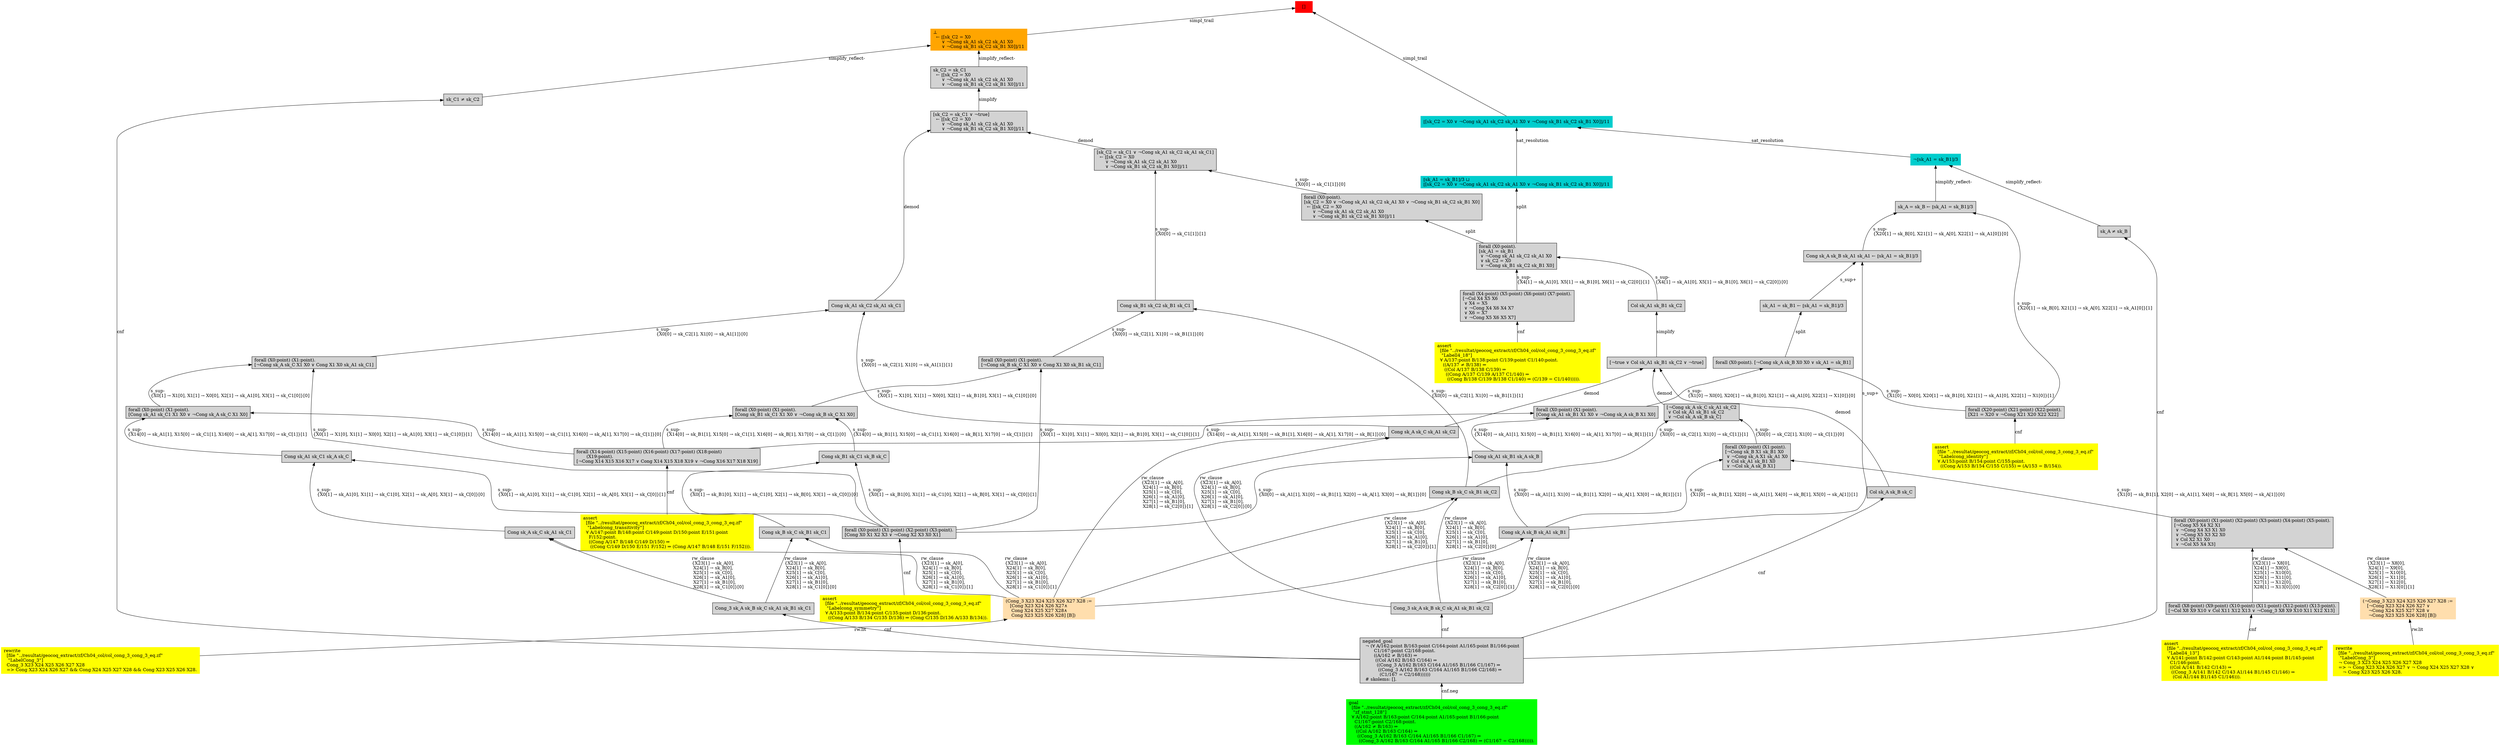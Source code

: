 digraph "unsat_graph" {
  vertex_0 [color=red, label="[]", shape=box, style=filled];
  vertex_0 -> vertex_1 [label="simpl_trail", dir="back"];
  vertex_1 [color=cyan3, shape=box, label="⟦[sk_C2 = X0 ∨ ¬Cong sk_A1 sk_C2 sk_A1 X0 ∨ ¬Cong sk_B1 sk_C2 sk_B1 X0]⟧/11\l", style=filled];
  vertex_1 -> vertex_2 [label="sat_resolution", dir="back"];
  vertex_2 [color=cyan3, shape=box, label="¬⟦sk_A1 = sk_B1⟧/3\l", style=filled];
  vertex_2 -> vertex_3 [label="simplify_reflect-", dir="back"];
  vertex_3 [shape=box, label="sk_A ≠ sk_B\l", style=filled];
  vertex_3 -> vertex_4 [label="cnf", dir="back"];
  vertex_4 [shape=box, label="negated_goal\l  ¬ (∀ A/162:point B/163:point C/164:point A1/165:point B1/166:point \l        C1/167:point C2/168:point.\l        ((A/162 ≠ B/163) ⇒\l         ((Col A/162 B/163 C/164) ⇒\l          ((Cong_3 A/162 B/163 C/164 A1/165 B1/166 C1/167) ⇒\l           ((Cong_3 A/162 B/163 C/164 A1/165 B1/166 C2/168) ⇒\l            (C1/167 = C2/168))))))\l  # skolems: [].\l", style=filled];
  vertex_4 -> vertex_5 [label="cnf.neg", dir="back"];
  vertex_5 [color=green, shape=box, label="goal\l  [file \"../resultat/geocoq_extract/zf/Ch04_col/col_cong_3_cong_3_eq.zf\" \l   \"zf_stmt_128\"]\l  ∀ A/162:point B/163:point C/164:point A1/165:point B1/166:point \l    C1/167:point C2/168:point.\l    ((A/162 ≠ B/163) ⇒\l     ((Col A/162 B/163 C/164) ⇒\l      ((Cong_3 A/162 B/163 C/164 A1/165 B1/166 C1/167) ⇒\l       ((Cong_3 A/162 B/163 C/164 A1/165 B1/166 C2/168) ⇒ (C1/167 = C2/168))))).\l", style=filled];
  vertex_2 -> vertex_6 [label="simplify_reflect-", dir="back"];
  vertex_6 [shape=box, label="sk_A = sk_B ← ⟦sk_A1 = sk_B1⟧/3\l", style=filled];
  vertex_6 -> vertex_7 [label="s_sup-\l\{X20[1] → sk_B[0], X21[1] → sk_A[0], X22[1] → sk_A1[0]\}[1]\l", dir="back"];
  vertex_7 [shape=box, label="forall (X20:point) (X21:point) (X22:point).\l[X21 = X20 ∨ ¬Cong X21 X20 X22 X22]\l", style=filled];
  vertex_7 -> vertex_8 [label="cnf", dir="back"];
  vertex_8 [color=yellow, shape=box, label="assert\l  [file \"../resultat/geocoq_extract/zf/Ch04_col/col_cong_3_cong_3_eq.zf\" \l   \"Labelcong_identity\"]\l  ∀ A/153:point B/154:point C/155:point.\l    ((Cong A/153 B/154 C/155 C/155) ⇒ (A/153 = B/154)).\l", style=filled];
  vertex_6 -> vertex_9 [label="s_sup-\l\{X20[1] → sk_B[0], X21[1] → sk_A[0], X22[1] → sk_A1[0]\}[0]\l", dir="back"];
  vertex_9 [shape=box, label="Cong sk_A sk_B sk_A1 sk_A1 ← ⟦sk_A1 = sk_B1⟧/3\l", style=filled];
  vertex_9 -> vertex_10 [label="s_sup+\l", dir="back"];
  vertex_10 [shape=box, label="Cong sk_A sk_B sk_A1 sk_B1\l", style=filled];
  vertex_10 -> vertex_11 [label="rw_clause\l\{X23[1] → sk_A[0], \l X24[1] → sk_B[0], \l X25[1] → sk_C[0], \l X26[1] → sk_A1[0], \l X27[1] → sk_B1[0], \l X28[1] → sk_C2[0]\}[1]\l", dir="back"];
  vertex_11 [color=navajowhite, shape=box, label="(Cong_3 X23 X24 X25 X26 X27 X28 :=\l   [Cong X23 X24 X26 X27∧\l    Cong X24 X25 X27 X28∧\l    Cong X23 X25 X26 X28] [B])\l", style=filled];
  vertex_11 -> vertex_12 [label="rw.lit", dir="back"];
  vertex_12 [color=yellow, shape=box, label="rewrite\l  [file \"../resultat/geocoq_extract/zf/Ch04_col/col_cong_3_cong_3_eq.zf\" \l   \"LabelCong_3\"]\l  Cong_3 X23 X24 X25 X26 X27 X28\l  =\> Cong X23 X24 X26 X27 && Cong X24 X25 X27 X28 && Cong X23 X25 X26 X28.\l", style=filled];
  vertex_10 -> vertex_13 [label="rw_clause\l\{X23[1] → sk_A[0], \l X24[1] → sk_B[0], \l X25[1] → sk_C[0], \l X26[1] → sk_A1[0], \l X27[1] → sk_B1[0], \l X28[1] → sk_C2[0]\}[0]\l", dir="back"];
  vertex_13 [shape=box, label="Cong_3 sk_A sk_B sk_C sk_A1 sk_B1 sk_C2\l", style=filled];
  vertex_13 -> vertex_4 [label="cnf", dir="back"];
  vertex_9 -> vertex_14 [label="s_sup+\l", dir="back"];
  vertex_14 [shape=box, label="sk_A1 = sk_B1 ← ⟦sk_A1 = sk_B1⟧/3\l", style=filled];
  vertex_14 -> vertex_15 [label="split", dir="back"];
  vertex_15 [shape=box, label="forall (X0:point). [¬Cong sk_A sk_B X0 X0 ∨ sk_A1 = sk_B1]\l", style=filled];
  vertex_15 -> vertex_7 [label="s_sup-\l\{X1[0] → X0[0], X20[1] → sk_B1[0], X21[1] → sk_A1[0], X22[1] → X1[0]\}[1]\l", dir="back"];
  vertex_15 -> vertex_16 [label="s_sup-\l\{X1[0] → X0[0], X20[1] → sk_B1[0], X21[1] → sk_A1[0], X22[1] → X1[0]\}[0]\l", dir="back"];
  vertex_16 [shape=box, label="forall (X0:point) (X1:point).\l[Cong sk_A1 sk_B1 X1 X0 ∨ ¬Cong sk_A sk_B X1 X0]\l", style=filled];
  vertex_16 -> vertex_17 [label="s_sup-\l\{X14[0] → sk_A1[1], X15[0] → sk_B1[1], X16[0] → sk_A[1], X17[0] → sk_B[1]\}[0]\l", dir="back"];
  vertex_17 [shape=box, label="forall (X14:point) (X15:point) (X16:point) (X17:point) (X18:point) \l       (X19:point).\l[¬Cong X14 X15 X16 X17 ∨ Cong X14 X15 X18 X19 ∨ ¬Cong X16 X17 X18 X19]\l", style=filled];
  vertex_17 -> vertex_18 [label="cnf", dir="back"];
  vertex_18 [color=yellow, shape=box, label="assert\l  [file \"../resultat/geocoq_extract/zf/Ch04_col/col_cong_3_cong_3_eq.zf\" \l   \"Labelcong_transitivity\"]\l  ∀ A/147:point B/148:point C/149:point D/150:point E/151:point \l    F/152:point.\l    ((Cong A/147 B/148 C/149 D/150) ⇒\l     ((Cong C/149 D/150 E/151 F/152) ⇒ (Cong A/147 B/148 E/151 F/152))).\l", style=filled];
  vertex_16 -> vertex_19 [label="s_sup-\l\{X14[0] → sk_A1[1], X15[0] → sk_B1[1], X16[0] → sk_A[1], X17[0] → sk_B[1]\}[1]\l", dir="back"];
  vertex_19 [shape=box, label="Cong sk_A1 sk_B1 sk_A sk_B\l", style=filled];
  vertex_19 -> vertex_20 [label="s_sup-\l\{X0[0] → sk_A1[1], X1[0] → sk_B1[1], X2[0] → sk_A[1], X3[0] → sk_B[1]\}[0]\l", dir="back"];
  vertex_20 [shape=box, label="forall (X0:point) (X1:point) (X2:point) (X3:point).\l[Cong X0 X1 X2 X3 ∨ ¬Cong X2 X3 X0 X1]\l", style=filled];
  vertex_20 -> vertex_21 [label="cnf", dir="back"];
  vertex_21 [color=yellow, shape=box, label="assert\l  [file \"../resultat/geocoq_extract/zf/Ch04_col/col_cong_3_cong_3_eq.zf\" \l   \"Labelcong_symmetry\"]\l  ∀ A/133:point B/134:point C/135:point D/136:point.\l    ((Cong A/133 B/134 C/135 D/136) ⇒ (Cong C/135 D/136 A/133 B/134)).\l", style=filled];
  vertex_19 -> vertex_10 [label="s_sup-\l\{X0[0] → sk_A1[1], X1[0] → sk_B1[1], X2[0] → sk_A[1], X3[0] → sk_B[1]\}[1]\l", dir="back"];
  vertex_1 -> vertex_22 [label="sat_resolution", dir="back"];
  vertex_22 [color=cyan3, shape=box, label="⟦sk_A1 = sk_B1⟧/3 ⊔ \l⟦[sk_C2 = X0 ∨ ¬Cong sk_A1 sk_C2 sk_A1 X0 ∨ ¬Cong sk_B1 sk_C2 sk_B1 X0]⟧/11\l", style=filled];
  vertex_22 -> vertex_23 [label="split", dir="back"];
  vertex_23 [shape=box, label="forall (X0:point).\l[sk_A1 = sk_B1\l ∨ ¬Cong sk_A1 sk_C2 sk_A1 X0\l ∨ sk_C2 = X0\l ∨ ¬Cong sk_B1 sk_C2 sk_B1 X0]\l", style=filled];
  vertex_23 -> vertex_24 [label="s_sup-\l\{X4[1] → sk_A1[0], X5[1] → sk_B1[0], X6[1] → sk_C2[0]\}[1]\l", dir="back"];
  vertex_24 [shape=box, label="forall (X4:point) (X5:point) (X6:point) (X7:point).\l[¬Col X4 X5 X6\l ∨ X4 = X5\l ∨ ¬Cong X4 X6 X4 X7\l ∨ X6 = X7\l ∨ ¬Cong X5 X6 X5 X7]\l", style=filled];
  vertex_24 -> vertex_25 [label="cnf", dir="back"];
  vertex_25 [color=yellow, shape=box, label="assert\l  [file \"../resultat/geocoq_extract/zf/Ch04_col/col_cong_3_cong_3_eq.zf\" \l   \"Labell4_18\"]\l  ∀ A/137:point B/138:point C/139:point C1/140:point.\l    ((A/137 ≠ B/138) ⇒\l     ((Col A/137 B/138 C/139) ⇒\l      ((Cong A/137 C/139 A/137 C1/140) ⇒\l       ((Cong B/138 C/139 B/138 C1/140) ⇒ (C/139 = C1/140))))).\l", style=filled];
  vertex_23 -> vertex_26 [label="s_sup-\l\{X4[1] → sk_A1[0], X5[1] → sk_B1[0], X6[1] → sk_C2[0]\}[0]\l", dir="back"];
  vertex_26 [shape=box, label="Col sk_A1 sk_B1 sk_C2\l", style=filled];
  vertex_26 -> vertex_27 [label="simplify", dir="back"];
  vertex_27 [shape=box, label="[¬true ∨ Col sk_A1 sk_B1 sk_C2 ∨ ¬true]\l", style=filled];
  vertex_27 -> vertex_28 [label="demod", dir="back"];
  vertex_28 [shape=box, label="Col sk_A sk_B sk_C\l", style=filled];
  vertex_28 -> vertex_4 [label="cnf", dir="back"];
  vertex_27 -> vertex_29 [label="demod", dir="back"];
  vertex_29 [shape=box, label="Cong sk_A sk_C sk_A1 sk_C2\l", style=filled];
  vertex_29 -> vertex_11 [label="rw_clause\l\{X23[1] → sk_A[0], \l X24[1] → sk_B[0], \l X25[1] → sk_C[0], \l X26[1] → sk_A1[0], \l X27[1] → sk_B1[0], \l X28[1] → sk_C2[0]\}[1]\l", dir="back"];
  vertex_29 -> vertex_13 [label="rw_clause\l\{X23[1] → sk_A[0], \l X24[1] → sk_B[0], \l X25[1] → sk_C[0], \l X26[1] → sk_A1[0], \l X27[1] → sk_B1[0], \l X28[1] → sk_C2[0]\}[0]\l", dir="back"];
  vertex_27 -> vertex_30 [label="demod", dir="back"];
  vertex_30 [shape=box, label="[¬Cong sk_A sk_C sk_A1 sk_C2\l ∨ Col sk_A1 sk_B1 sk_C2\l ∨ ¬Col sk_A sk_B sk_C]\l", style=filled];
  vertex_30 -> vertex_31 [label="s_sup-\l\{X0[0] → sk_C2[1], X1[0] → sk_C[1]\}[0]\l", dir="back"];
  vertex_31 [shape=box, label="forall (X0:point) (X1:point).\l[¬Cong sk_B X1 sk_B1 X0\l ∨ ¬Cong sk_A X1 sk_A1 X0\l ∨ Col sk_A1 sk_B1 X0\l ∨ ¬Col sk_A sk_B X1]\l", style=filled];
  vertex_31 -> vertex_32 [label="s_sup-\l\{X1[0] → sk_B1[1], X2[0] → sk_A1[1], X4[0] → sk_B[1], X5[0] → sk_A[1]\}[0]\l", dir="back"];
  vertex_32 [shape=box, label="forall (X0:point) (X1:point) (X2:point) (X3:point) (X4:point) (X5:point).\l[¬Cong X5 X4 X2 X1\l ∨ ¬Cong X4 X3 X1 X0\l ∨ ¬Cong X5 X3 X2 X0\l ∨ Col X2 X1 X0\l ∨ ¬Col X5 X4 X3]\l", style=filled];
  vertex_32 -> vertex_33 [label="rw_clause\l\{X23[1] → X8[0], \l X24[1] → X9[0], \l X25[1] → X10[0], \l X26[1] → X11[0], \l X27[1] → X12[0], \l X28[1] → X13[0]\}[1]\l", dir="back"];
  vertex_33 [color=navajowhite, shape=box, label="(¬Cong_3 X23 X24 X25 X26 X27 X28 :=\l   [¬Cong X23 X24 X26 X27 ∨ \l    ¬Cong X24 X25 X27 X28 ∨ \l    ¬Cong X23 X25 X26 X28] [B])\l", style=filled];
  vertex_33 -> vertex_34 [label="rw.lit", dir="back"];
  vertex_34 [color=yellow, shape=box, label="rewrite\l  [file \"../resultat/geocoq_extract/zf/Ch04_col/col_cong_3_cong_3_eq.zf\" \l   \"LabelCong_3\"]\l  ¬ Cong_3 X23 X24 X25 X26 X27 X28\l  =\> ¬ Cong X23 X24 X26 X27 ∨ ¬ Cong X24 X25 X27 X28 ∨ \l     ¬ Cong X23 X25 X26 X28.\l", style=filled];
  vertex_32 -> vertex_35 [label="rw_clause\l\{X23[1] → X8[0], \l X24[1] → X9[0], \l X25[1] → X10[0], \l X26[1] → X11[0], \l X27[1] → X12[0], \l X28[1] → X13[0]\}[0]\l", dir="back"];
  vertex_35 [shape=box, label="forall (X8:point) (X9:point) (X10:point) (X11:point) (X12:point) (X13:point).\l[¬Col X8 X9 X10 ∨ Col X11 X12 X13 ∨ ¬Cong_3 X8 X9 X10 X11 X12 X13]\l", style=filled];
  vertex_35 -> vertex_36 [label="cnf", dir="back"];
  vertex_36 [color=yellow, shape=box, label="assert\l  [file \"../resultat/geocoq_extract/zf/Ch04_col/col_cong_3_cong_3_eq.zf\" \l   \"Labell4_13\"]\l  ∀ A/141:point B/142:point C/143:point A1/144:point B1/145:point \l    C1/146:point.\l    ((Col A/141 B/142 C/143) ⇒\l     ((Cong_3 A/141 B/142 C/143 A1/144 B1/145 C1/146) ⇒\l      (Col A1/144 B1/145 C1/146))).\l", style=filled];
  vertex_31 -> vertex_10 [label="s_sup-\l\{X1[0] → sk_B1[1], X2[0] → sk_A1[1], X4[0] → sk_B[1], X5[0] → sk_A[1]\}[1]\l", dir="back"];
  vertex_30 -> vertex_37 [label="s_sup-\l\{X0[0] → sk_C2[1], X1[0] → sk_C[1]\}[1]\l", dir="back"];
  vertex_37 [shape=box, label="Cong sk_B sk_C sk_B1 sk_C2\l", style=filled];
  vertex_37 -> vertex_11 [label="rw_clause\l\{X23[1] → sk_A[0], \l X24[1] → sk_B[0], \l X25[1] → sk_C[0], \l X26[1] → sk_A1[0], \l X27[1] → sk_B1[0], \l X28[1] → sk_C2[0]\}[1]\l", dir="back"];
  vertex_37 -> vertex_13 [label="rw_clause\l\{X23[1] → sk_A[0], \l X24[1] → sk_B[0], \l X25[1] → sk_C[0], \l X26[1] → sk_A1[0], \l X27[1] → sk_B1[0], \l X28[1] → sk_C2[0]\}[0]\l", dir="back"];
  vertex_0 -> vertex_38 [label="simpl_trail", dir="back"];
  vertex_38 [color=orange, shape=box, label="⊥\l  ← ⟦[sk_C2 = X0\l      ∨ ¬Cong sk_A1 sk_C2 sk_A1 X0\l      ∨ ¬Cong sk_B1 sk_C2 sk_B1 X0]⟧/11\l", style=filled];
  vertex_38 -> vertex_39 [label="simplify_reflect-", dir="back"];
  vertex_39 [shape=box, label="sk_C1 ≠ sk_C2\l", style=filled];
  vertex_39 -> vertex_4 [label="cnf", dir="back"];
  vertex_38 -> vertex_40 [label="simplify_reflect-", dir="back"];
  vertex_40 [shape=box, label="sk_C2 = sk_C1\l  ← ⟦[sk_C2 = X0\l      ∨ ¬Cong sk_A1 sk_C2 sk_A1 X0\l      ∨ ¬Cong sk_B1 sk_C2 sk_B1 X0]⟧/11\l", style=filled];
  vertex_40 -> vertex_41 [label="simplify", dir="back"];
  vertex_41 [shape=box, label="[sk_C2 = sk_C1 ∨ ¬true]\l  ← ⟦[sk_C2 = X0\l      ∨ ¬Cong sk_A1 sk_C2 sk_A1 X0\l      ∨ ¬Cong sk_B1 sk_C2 sk_B1 X0]⟧/11\l", style=filled];
  vertex_41 -> vertex_42 [label="demod", dir="back"];
  vertex_42 [shape=box, label="Cong sk_A1 sk_C2 sk_A1 sk_C1\l", style=filled];
  vertex_42 -> vertex_43 [label="s_sup-\l\{X0[0] → sk_C2[1], X1[0] → sk_A1[1]\}[0]\l", dir="back"];
  vertex_43 [shape=box, label="forall (X0:point) (X1:point).\l[¬Cong sk_A sk_C X1 X0 ∨ Cong X1 X0 sk_A1 sk_C1]\l", style=filled];
  vertex_43 -> vertex_20 [label="s_sup-\l\{X0[1] → X1[0], X1[1] → X0[0], X2[1] → sk_A1[0], X3[1] → sk_C1[0]\}[1]\l", dir="back"];
  vertex_43 -> vertex_44 [label="s_sup-\l\{X0[1] → X1[0], X1[1] → X0[0], X2[1] → sk_A1[0], X3[1] → sk_C1[0]\}[0]\l", dir="back"];
  vertex_44 [shape=box, label="forall (X0:point) (X1:point).\l[Cong sk_A1 sk_C1 X1 X0 ∨ ¬Cong sk_A sk_C X1 X0]\l", style=filled];
  vertex_44 -> vertex_17 [label="s_sup-\l\{X14[0] → sk_A1[1], X15[0] → sk_C1[1], X16[0] → sk_A[1], X17[0] → sk_C[1]\}[0]\l", dir="back"];
  vertex_44 -> vertex_45 [label="s_sup-\l\{X14[0] → sk_A1[1], X15[0] → sk_C1[1], X16[0] → sk_A[1], X17[0] → sk_C[1]\}[1]\l", dir="back"];
  vertex_45 [shape=box, label="Cong sk_A1 sk_C1 sk_A sk_C\l", style=filled];
  vertex_45 -> vertex_20 [label="s_sup-\l\{X0[1] → sk_A1[0], X1[1] → sk_C1[0], X2[1] → sk_A[0], X3[1] → sk_C[0]\}[1]\l", dir="back"];
  vertex_45 -> vertex_46 [label="s_sup-\l\{X0[1] → sk_A1[0], X1[1] → sk_C1[0], X2[1] → sk_A[0], X3[1] → sk_C[0]\}[0]\l", dir="back"];
  vertex_46 [shape=box, label="Cong sk_A sk_C sk_A1 sk_C1\l", style=filled];
  vertex_46 -> vertex_11 [label="rw_clause\l\{X23[1] → sk_A[0], \l X24[1] → sk_B[0], \l X25[1] → sk_C[0], \l X26[1] → sk_A1[0], \l X27[1] → sk_B1[0], \l X28[1] → sk_C1[0]\}[1]\l", dir="back"];
  vertex_46 -> vertex_47 [label="rw_clause\l\{X23[1] → sk_A[0], \l X24[1] → sk_B[0], \l X25[1] → sk_C[0], \l X26[1] → sk_A1[0], \l X27[1] → sk_B1[0], \l X28[1] → sk_C1[0]\}[0]\l", dir="back"];
  vertex_47 [shape=box, label="Cong_3 sk_A sk_B sk_C sk_A1 sk_B1 sk_C1\l", style=filled];
  vertex_47 -> vertex_4 [label="cnf", dir="back"];
  vertex_42 -> vertex_29 [label="s_sup-\l\{X0[0] → sk_C2[1], X1[0] → sk_A1[1]\}[1]\l", dir="back"];
  vertex_41 -> vertex_48 [label="demod", dir="back"];
  vertex_48 [shape=box, label="[sk_C2 = sk_C1 ∨ ¬Cong sk_A1 sk_C2 sk_A1 sk_C1]\l  ← ⟦[sk_C2 = X0\l      ∨ ¬Cong sk_A1 sk_C2 sk_A1 X0\l      ∨ ¬Cong sk_B1 sk_C2 sk_B1 X0]⟧/11\l", style=filled];
  vertex_48 -> vertex_49 [label="s_sup-\l\{X0[0] → sk_C1[1]\}[0]\l", dir="back"];
  vertex_49 [shape=box, label="forall (X0:point).\l[sk_C2 = X0 ∨ ¬Cong sk_A1 sk_C2 sk_A1 X0 ∨ ¬Cong sk_B1 sk_C2 sk_B1 X0]\l  ← ⟦[sk_C2 = X0\l      ∨ ¬Cong sk_A1 sk_C2 sk_A1 X0\l      ∨ ¬Cong sk_B1 sk_C2 sk_B1 X0]⟧/11\l", style=filled];
  vertex_49 -> vertex_23 [label="split", dir="back"];
  vertex_48 -> vertex_50 [label="s_sup-\l\{X0[0] → sk_C1[1]\}[1]\l", dir="back"];
  vertex_50 [shape=box, label="Cong sk_B1 sk_C2 sk_B1 sk_C1\l", style=filled];
  vertex_50 -> vertex_51 [label="s_sup-\l\{X0[0] → sk_C2[1], X1[0] → sk_B1[1]\}[0]\l", dir="back"];
  vertex_51 [shape=box, label="forall (X0:point) (X1:point).\l[¬Cong sk_B sk_C X1 X0 ∨ Cong X1 X0 sk_B1 sk_C1]\l", style=filled];
  vertex_51 -> vertex_20 [label="s_sup-\l\{X0[1] → X1[0], X1[1] → X0[0], X2[1] → sk_B1[0], X3[1] → sk_C1[0]\}[1]\l", dir="back"];
  vertex_51 -> vertex_52 [label="s_sup-\l\{X0[1] → X1[0], X1[1] → X0[0], X2[1] → sk_B1[0], X3[1] → sk_C1[0]\}[0]\l", dir="back"];
  vertex_52 [shape=box, label="forall (X0:point) (X1:point).\l[Cong sk_B1 sk_C1 X1 X0 ∨ ¬Cong sk_B sk_C X1 X0]\l", style=filled];
  vertex_52 -> vertex_17 [label="s_sup-\l\{X14[0] → sk_B1[1], X15[0] → sk_C1[1], X16[0] → sk_B[1], X17[0] → sk_C[1]\}[0]\l", dir="back"];
  vertex_52 -> vertex_53 [label="s_sup-\l\{X14[0] → sk_B1[1], X15[0] → sk_C1[1], X16[0] → sk_B[1], X17[0] → sk_C[1]\}[1]\l", dir="back"];
  vertex_53 [shape=box, label="Cong sk_B1 sk_C1 sk_B sk_C\l", style=filled];
  vertex_53 -> vertex_20 [label="s_sup-\l\{X0[1] → sk_B1[0], X1[1] → sk_C1[0], X2[1] → sk_B[0], X3[1] → sk_C[0]\}[1]\l", dir="back"];
  vertex_53 -> vertex_54 [label="s_sup-\l\{X0[1] → sk_B1[0], X1[1] → sk_C1[0], X2[1] → sk_B[0], X3[1] → sk_C[0]\}[0]\l", dir="back"];
  vertex_54 [shape=box, label="Cong sk_B sk_C sk_B1 sk_C1\l", style=filled];
  vertex_54 -> vertex_11 [label="rw_clause\l\{X23[1] → sk_A[0], \l X24[1] → sk_B[0], \l X25[1] → sk_C[0], \l X26[1] → sk_A1[0], \l X27[1] → sk_B1[0], \l X28[1] → sk_C1[0]\}[1]\l", dir="back"];
  vertex_54 -> vertex_47 [label="rw_clause\l\{X23[1] → sk_A[0], \l X24[1] → sk_B[0], \l X25[1] → sk_C[0], \l X26[1] → sk_A1[0], \l X27[1] → sk_B1[0], \l X28[1] → sk_C1[0]\}[0]\l", dir="back"];
  vertex_50 -> vertex_37 [label="s_sup-\l\{X0[0] → sk_C2[1], X1[0] → sk_B1[1]\}[1]\l", dir="back"];
  }


